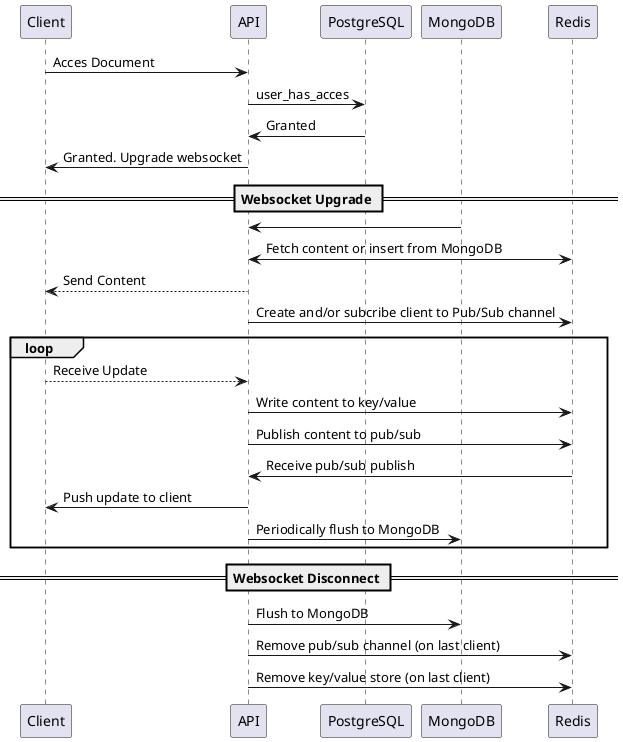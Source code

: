 
@startuml acces_doc_seq
Client -> API: Acces Document
API -> PostgreSQL: user_has_acces
PostgreSQL -> API: Granted
API -> Client: Granted. Upgrade websocket
== Websocket Upgrade ==
API <- MongoDB 
API <-> Redis: Fetch content or insert from MongoDB
API --> Client: Send Content
API -> Redis: Create and/or subcribe client to Pub/Sub channel
loop
API <-- Client: Receive Update
API -> Redis: Write content to key/value
API -> Redis: Publish content to pub/sub
API <- Redis: Receive pub/sub publish
API -> Client: Push update to client
API -> MongoDB: Periodically flush to MongoDB
end
== Websocket Disconnect ==
API -> MongoDB: Flush to MongoDB
API -> Redis: Remove pub/sub channel (on last client)
API -> Redis: Remove key/value store (on last client)

@enduml